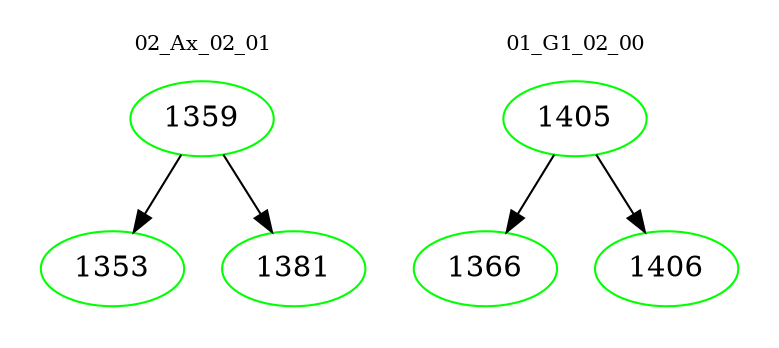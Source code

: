 digraph{
subgraph cluster_0 {
color = white
label = "02_Ax_02_01";
fontsize=10;
T0_1359 [label="1359", color="green"]
T0_1359 -> T0_1353 [color="black"]
T0_1353 [label="1353", color="green"]
T0_1359 -> T0_1381 [color="black"]
T0_1381 [label="1381", color="green"]
}
subgraph cluster_1 {
color = white
label = "01_G1_02_00";
fontsize=10;
T1_1405 [label="1405", color="green"]
T1_1405 -> T1_1366 [color="black"]
T1_1366 [label="1366", color="green"]
T1_1405 -> T1_1406 [color="black"]
T1_1406 [label="1406", color="green"]
}
}

